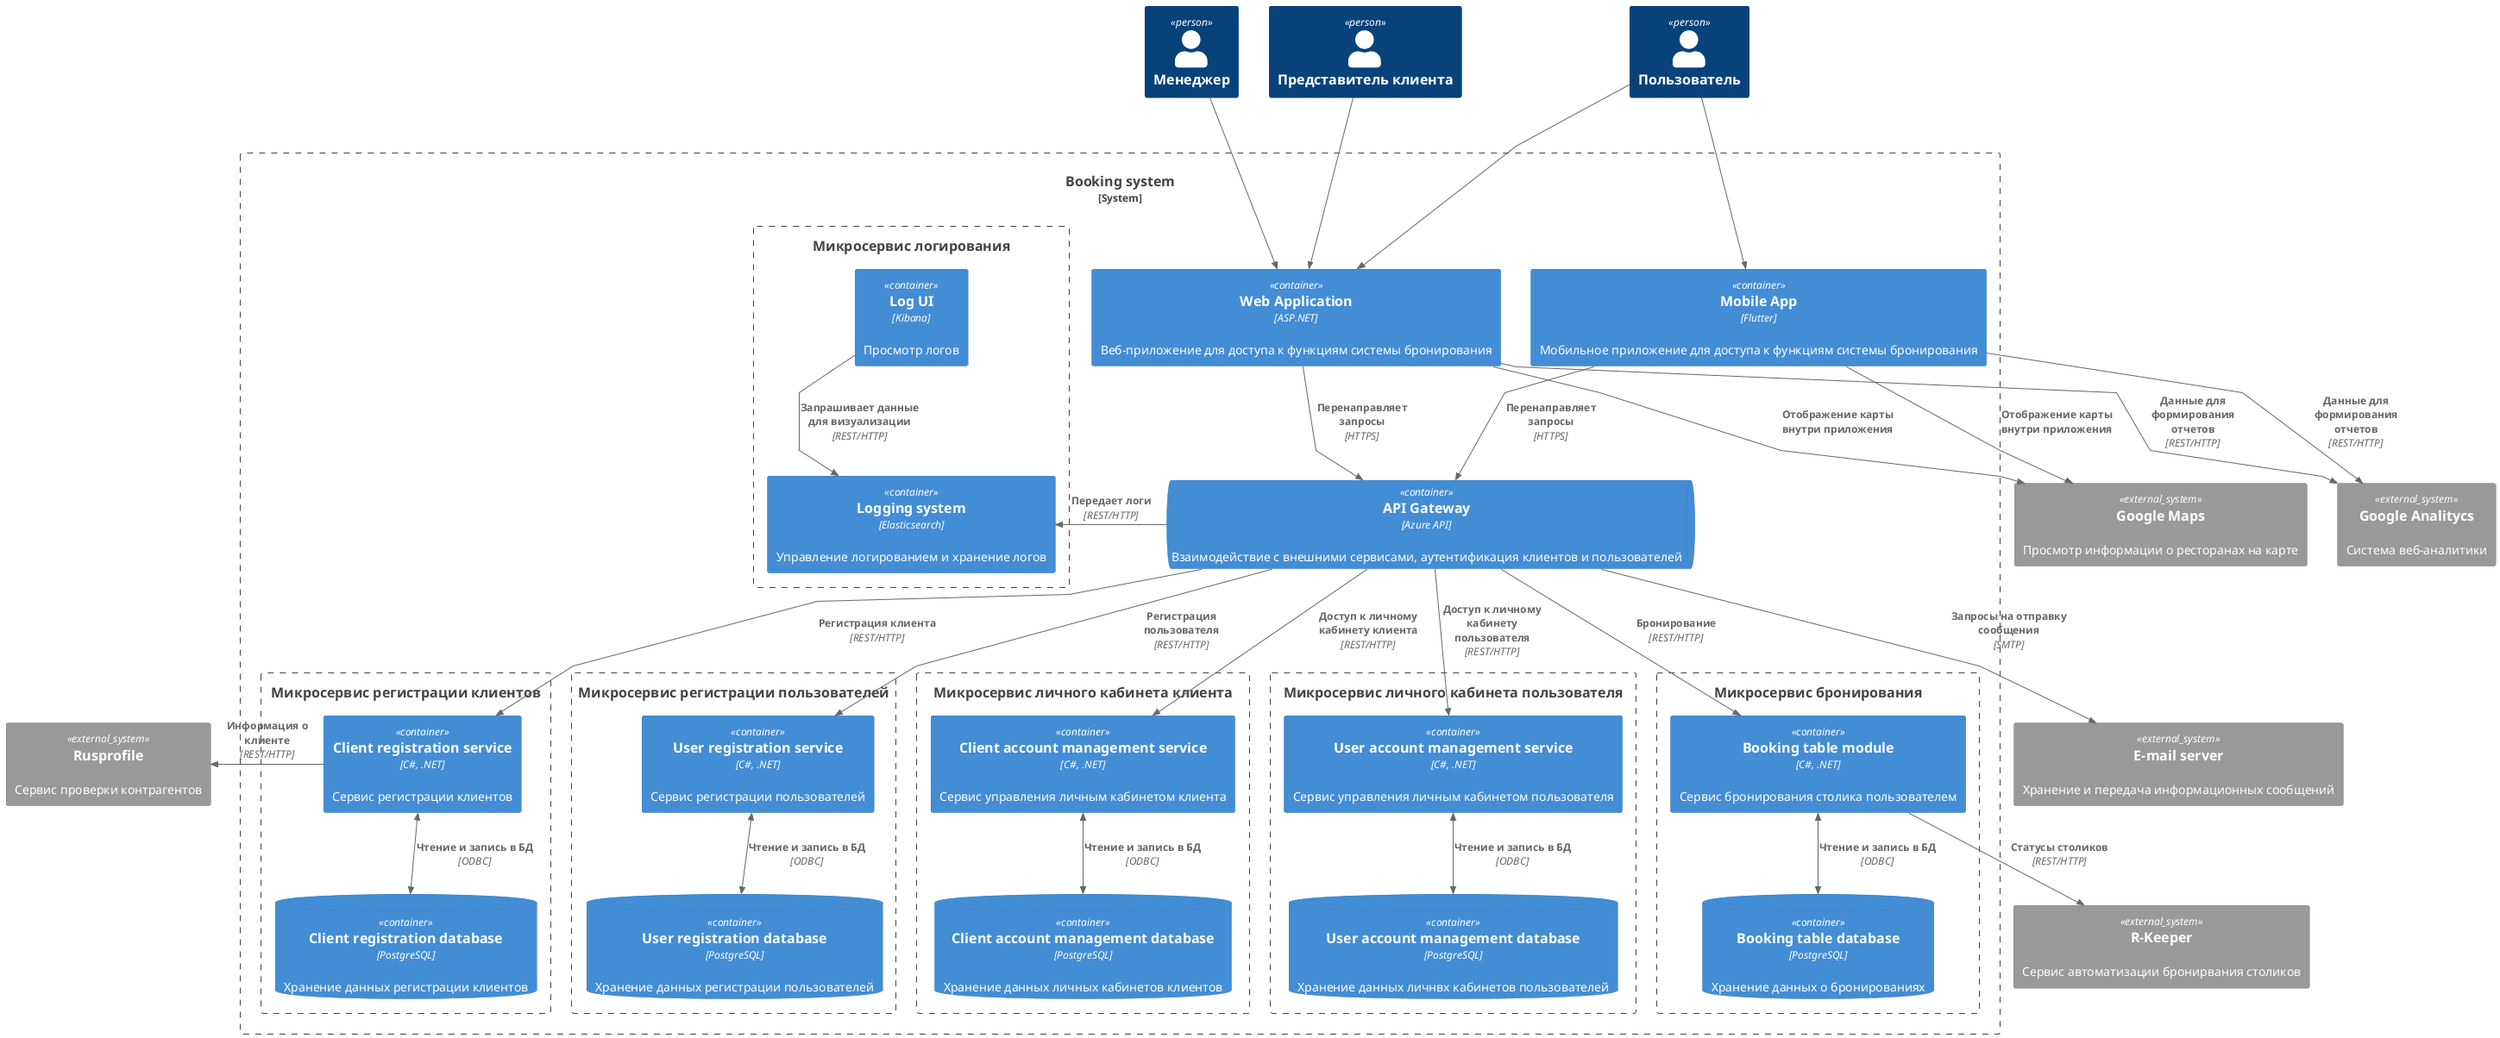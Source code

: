 @startuml

!include <C4/C4_Container>
skinparam Linetype polyline
skinparam wrapWidth 900

Person(manager, "Менеджер")
Person(client, "Представитель клиента")
Person(user, "Пользователь")

System_Boundary(bookingSystem, "Booking system"){
    ContainerQueue(api, "API Gateway", "Azure API", "Взаимодействие с внешними сервисами, аутентификация клиентов и пользователей")

       Container(webUI, "Web Application", "ASP.NET", "Веб-приложение для доступа к функциям системы бронирования")
       Container(mobileApp, "Mobile App", "Flutter", "Мобильное приложение для доступа к функциям системы бронирования") 
    
    Boundary(msRegistrationClient, "Микросервис регистрации клиентов"){
        Container(registrationClient, "Client registration service", "C#, .NET", "Сервис регистрации клиентов")
        ContainerDb(dbRegistrationClient, "Client registration database", "PostgreSQL", "Хранение данных регистрации клиентов")
    }
    Boundary(msRegistrationUser, "Микросервис регистрации пользователей"){
        Container(registrationUser, "User registration service", "C#, .NET", "Сервис регистрации пользователей")
        ContainerDb(dbRegistrationUser, "User registration database", "PostgreSQL", "Хранение данных регистрации пользователей")
    }
    Boundary(msСlientLK, "Микросервис личного кабинета клиента"){
        Container(clientLK, "Client account management service", "C#, .NET", "Сервис управления личным кабинетом клиента")
        ContainerDb(dbClientLK, "Client account management database", "PostgreSQL", "Хранение данных личных кабинетов клиентов")
    }
    Boundary(msUserLK, "Микросервис личного кабинета пользователя"){
        Container(userLK, "User account management service", "C#, .NET", "Сервис управления личным кабинетом пользователя")
        ContainerDb(dbUserLK, "User account management database", "PostgreSQL", "Хранение данных личнвх кабинетов пользователей")
    }
    Boundary(msBookingTable, "Микросервис бронирования"){
        Container(bookingTable, "Booking table module", "C#, .NET", "Сервис бронирования столика пользователем")
        ContainerDb(dbBookingTable, "Booking table database", "PostgreSQL", "Хранение данных о бронированиях")
    }
    Boundary(service, "Микросервис логирования") {
        Container(logUI, "Log UI", "Kibana", "Просмотр логов")
        Container(log, "Logging system", "Elasticsearch", "Управление логированием и хранение логов")
    }
    
}

    System_Ext(rusprofile, "Rusprofile", "Сервис проверки контрагентов")
    System_Ext(maps, "Google Maps", "Просмотр информации о ресторанах на карте")
    System_Ext(analitics, "Google Analitycs", "Система веб-аналитики")
    System_Ext(rkeeper, "R-Keeper", "Сервис автоматизации бронирвания столиков")
    System_Ext(email, "E-mail server", "Хранение и передача информационных сообщений")


BiRel_D(registrationUser, dbRegistrationUser, "Чтение и запись в БД", "ODBC")
BiRel_D(registrationClient, dbRegistrationClient, "Чтение и запись в БД", "ODBC")
BiRel_D(clientLK, dbClientLK, "Чтение и запись в БД", "ODBC")
BiRel_D(userLK, dbUserLK, "Чтение и запись в БД", "ODBC")
BiRel_D(bookingTable, dbBookingTable, "Чтение и запись в БД", "ODBC")
Rel_D(logUI, log, "Запрашивает данные для визуализации", "REST/HTTP")

Rel_D(user, mobileApp, " ")
Rel_D(user, webUI, " ")
Rel_D(manager, webUI, " ")
Rel_D(client, webUI, " ")

Rel_D(mobileApp, api, "Перенаправляет запросы", "HTTPS")
Rel_D(webUI, api, "Перенаправляет запросы", "HTTPS")

Rel_D(api, registrationUser, "Регистрация пользователя", "REST/HTTP")
Rel_D(api, registrationClient, "Регистрация клиента", "REST/HTTP")
Rel_D(api, clientLK, "Доступ к личному кабинету клиента", "REST/HTTP")
Rel_D(api, userLK, "Доступ к личному кабинету пользователя", "REST/HTTP")
Rel_D(api, bookingTable, "Бронирование", "REST/HTTP")
Rel_L(api, log, "Передает логи", "REST/HTTP")

Rel(bookingTable, rkeeper, "Статусы столиков", "REST/HTTP")
Rel(api, email, "Запросы на отправку сообщения", "SMTP")
Rel_L(registrationClient, rusprofile, "Информация о клиенте", "REST/HTTP")
Rel(webUI, analitics, "Данные для формирования отчетов", "REST/HTTP")
Rel(mobileApp, analitics, "Данные для формирования отчетов", "REST/HTTP")
Rel(webUI, maps, "Отображение карты внутри приложения")
Rel(mobileApp, maps, "Отображение карты внутри приложения")

@enduml